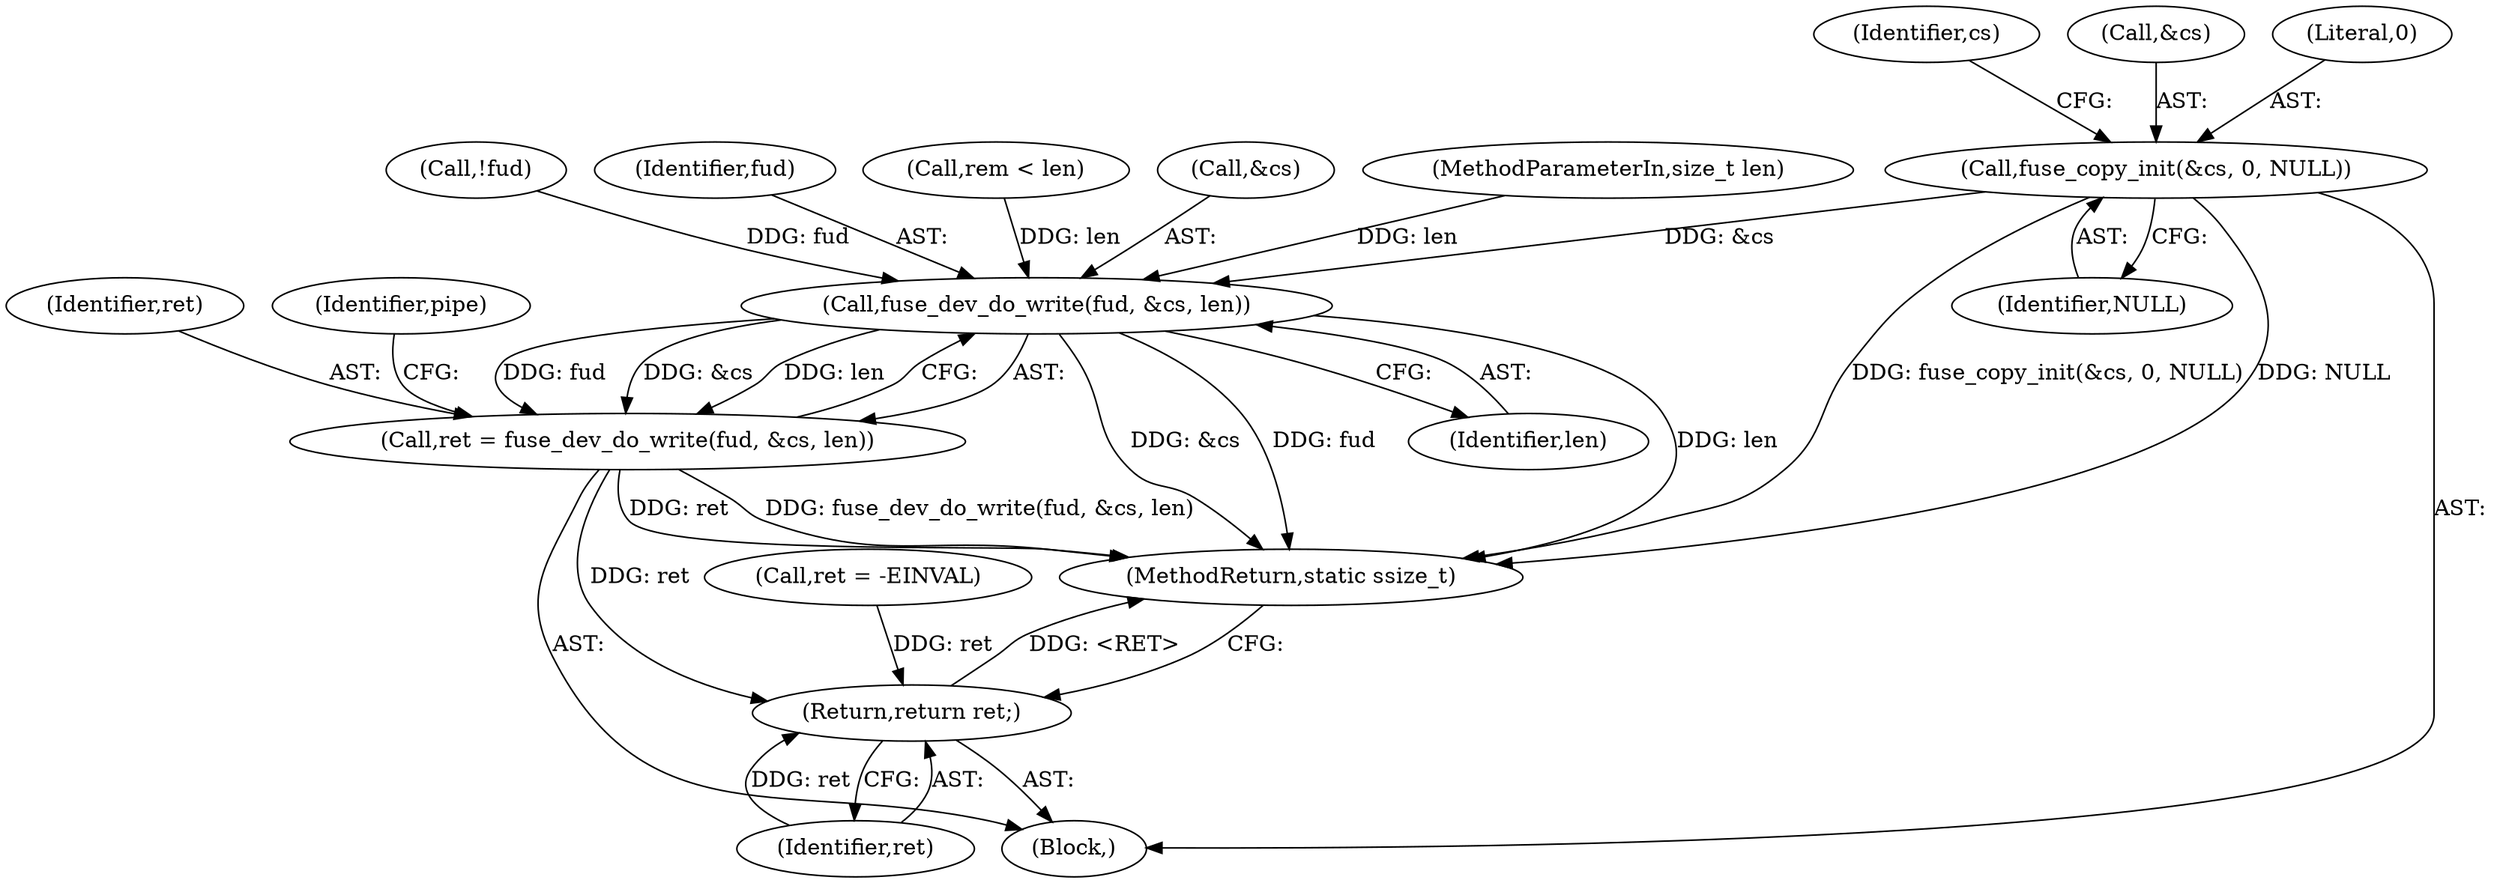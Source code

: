 digraph "0_linux_6b3a707736301c2128ca85ce85fb13f60b5e350a@API" {
"1000310" [label="(Call,fuse_copy_init(&cs, 0, NULL))"];
"1000341" [label="(Call,fuse_dev_do_write(fud, &cs, len))"];
"1000339" [label="(Call,ret = fuse_dev_do_write(fud, &cs, len))"];
"1000368" [label="(Return,return ret;)"];
"1000341" [label="(Call,fuse_dev_do_write(fud, &cs, len))"];
"1000119" [label="(Call,!fud)"];
"1000106" [label="(Block,)"];
"1000370" [label="(MethodReturn,static ssize_t)"];
"1000368" [label="(Return,return ret;)"];
"1000342" [label="(Identifier,fud)"];
"1000189" [label="(Call,rem < len)"];
"1000345" [label="(Identifier,len)"];
"1000310" [label="(Call,fuse_copy_init(&cs, 0, NULL))"];
"1000347" [label="(Identifier,pipe)"];
"1000317" [label="(Identifier,cs)"];
"1000369" [label="(Identifier,ret)"];
"1000184" [label="(Call,ret = -EINVAL)"];
"1000343" [label="(Call,&cs)"];
"1000311" [label="(Call,&cs)"];
"1000339" [label="(Call,ret = fuse_dev_do_write(fud, &cs, len))"];
"1000340" [label="(Identifier,ret)"];
"1000314" [label="(Identifier,NULL)"];
"1000313" [label="(Literal,0)"];
"1000104" [label="(MethodParameterIn,size_t len)"];
"1000310" -> "1000106"  [label="AST: "];
"1000310" -> "1000314"  [label="CFG: "];
"1000311" -> "1000310"  [label="AST: "];
"1000313" -> "1000310"  [label="AST: "];
"1000314" -> "1000310"  [label="AST: "];
"1000317" -> "1000310"  [label="CFG: "];
"1000310" -> "1000370"  [label="DDG: fuse_copy_init(&cs, 0, NULL)"];
"1000310" -> "1000370"  [label="DDG: NULL"];
"1000310" -> "1000341"  [label="DDG: &cs"];
"1000341" -> "1000339"  [label="AST: "];
"1000341" -> "1000345"  [label="CFG: "];
"1000342" -> "1000341"  [label="AST: "];
"1000343" -> "1000341"  [label="AST: "];
"1000345" -> "1000341"  [label="AST: "];
"1000339" -> "1000341"  [label="CFG: "];
"1000341" -> "1000370"  [label="DDG: &cs"];
"1000341" -> "1000370"  [label="DDG: fud"];
"1000341" -> "1000370"  [label="DDG: len"];
"1000341" -> "1000339"  [label="DDG: fud"];
"1000341" -> "1000339"  [label="DDG: &cs"];
"1000341" -> "1000339"  [label="DDG: len"];
"1000119" -> "1000341"  [label="DDG: fud"];
"1000104" -> "1000341"  [label="DDG: len"];
"1000189" -> "1000341"  [label="DDG: len"];
"1000339" -> "1000106"  [label="AST: "];
"1000340" -> "1000339"  [label="AST: "];
"1000347" -> "1000339"  [label="CFG: "];
"1000339" -> "1000370"  [label="DDG: ret"];
"1000339" -> "1000370"  [label="DDG: fuse_dev_do_write(fud, &cs, len)"];
"1000339" -> "1000368"  [label="DDG: ret"];
"1000368" -> "1000106"  [label="AST: "];
"1000368" -> "1000369"  [label="CFG: "];
"1000369" -> "1000368"  [label="AST: "];
"1000370" -> "1000368"  [label="CFG: "];
"1000368" -> "1000370"  [label="DDG: <RET>"];
"1000369" -> "1000368"  [label="DDG: ret"];
"1000184" -> "1000368"  [label="DDG: ret"];
}
